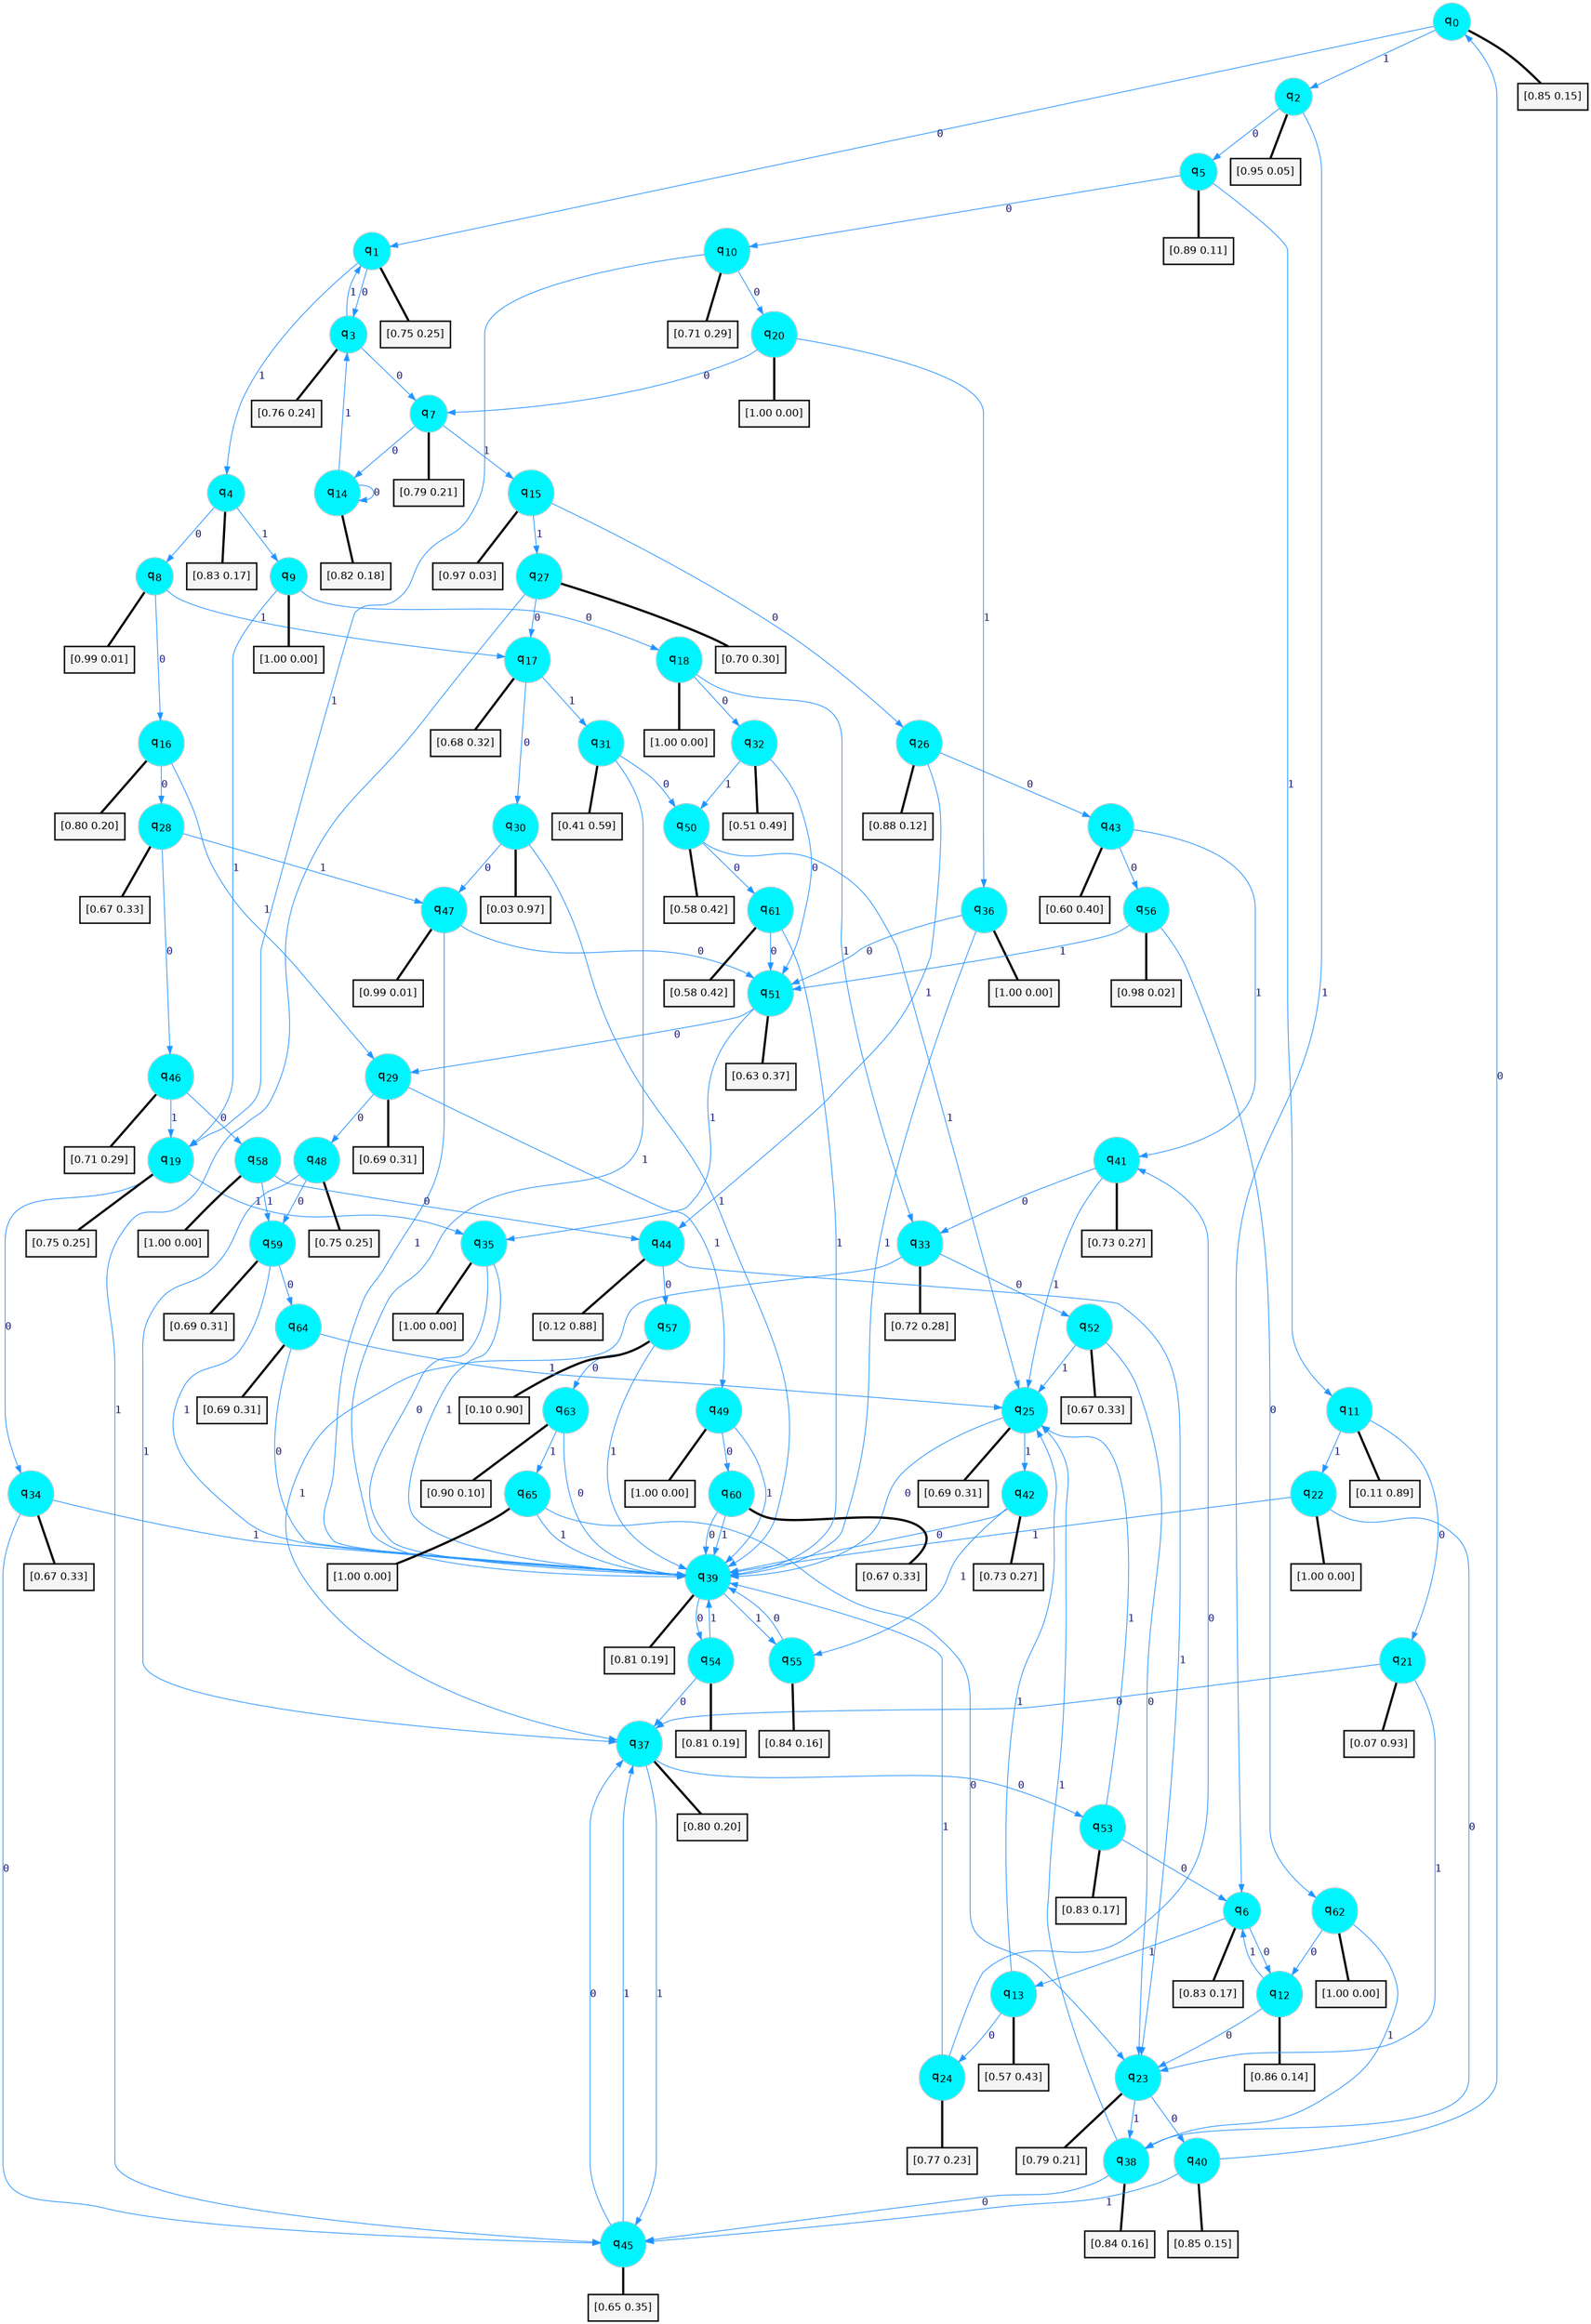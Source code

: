 digraph G {
graph [
bgcolor=transparent, dpi=300, rankdir=TD, size="40,25"];
node [
color=gray, fillcolor=turquoise1, fontcolor=black, fontname=Helvetica, fontsize=16, fontweight=bold, shape=circle, style=filled];
edge [
arrowsize=1, color=dodgerblue1, fontcolor=midnightblue, fontname=courier, fontweight=bold, penwidth=1, style=solid, weight=20];
0[label=<q<SUB>0</SUB>>];
1[label=<q<SUB>1</SUB>>];
2[label=<q<SUB>2</SUB>>];
3[label=<q<SUB>3</SUB>>];
4[label=<q<SUB>4</SUB>>];
5[label=<q<SUB>5</SUB>>];
6[label=<q<SUB>6</SUB>>];
7[label=<q<SUB>7</SUB>>];
8[label=<q<SUB>8</SUB>>];
9[label=<q<SUB>9</SUB>>];
10[label=<q<SUB>10</SUB>>];
11[label=<q<SUB>11</SUB>>];
12[label=<q<SUB>12</SUB>>];
13[label=<q<SUB>13</SUB>>];
14[label=<q<SUB>14</SUB>>];
15[label=<q<SUB>15</SUB>>];
16[label=<q<SUB>16</SUB>>];
17[label=<q<SUB>17</SUB>>];
18[label=<q<SUB>18</SUB>>];
19[label=<q<SUB>19</SUB>>];
20[label=<q<SUB>20</SUB>>];
21[label=<q<SUB>21</SUB>>];
22[label=<q<SUB>22</SUB>>];
23[label=<q<SUB>23</SUB>>];
24[label=<q<SUB>24</SUB>>];
25[label=<q<SUB>25</SUB>>];
26[label=<q<SUB>26</SUB>>];
27[label=<q<SUB>27</SUB>>];
28[label=<q<SUB>28</SUB>>];
29[label=<q<SUB>29</SUB>>];
30[label=<q<SUB>30</SUB>>];
31[label=<q<SUB>31</SUB>>];
32[label=<q<SUB>32</SUB>>];
33[label=<q<SUB>33</SUB>>];
34[label=<q<SUB>34</SUB>>];
35[label=<q<SUB>35</SUB>>];
36[label=<q<SUB>36</SUB>>];
37[label=<q<SUB>37</SUB>>];
38[label=<q<SUB>38</SUB>>];
39[label=<q<SUB>39</SUB>>];
40[label=<q<SUB>40</SUB>>];
41[label=<q<SUB>41</SUB>>];
42[label=<q<SUB>42</SUB>>];
43[label=<q<SUB>43</SUB>>];
44[label=<q<SUB>44</SUB>>];
45[label=<q<SUB>45</SUB>>];
46[label=<q<SUB>46</SUB>>];
47[label=<q<SUB>47</SUB>>];
48[label=<q<SUB>48</SUB>>];
49[label=<q<SUB>49</SUB>>];
50[label=<q<SUB>50</SUB>>];
51[label=<q<SUB>51</SUB>>];
52[label=<q<SUB>52</SUB>>];
53[label=<q<SUB>53</SUB>>];
54[label=<q<SUB>54</SUB>>];
55[label=<q<SUB>55</SUB>>];
56[label=<q<SUB>56</SUB>>];
57[label=<q<SUB>57</SUB>>];
58[label=<q<SUB>58</SUB>>];
59[label=<q<SUB>59</SUB>>];
60[label=<q<SUB>60</SUB>>];
61[label=<q<SUB>61</SUB>>];
62[label=<q<SUB>62</SUB>>];
63[label=<q<SUB>63</SUB>>];
64[label=<q<SUB>64</SUB>>];
65[label=<q<SUB>65</SUB>>];
66[label="[0.85 0.15]", shape=box,fontcolor=black, fontname=Helvetica, fontsize=14, penwidth=2, fillcolor=whitesmoke,color=black];
67[label="[0.75 0.25]", shape=box,fontcolor=black, fontname=Helvetica, fontsize=14, penwidth=2, fillcolor=whitesmoke,color=black];
68[label="[0.95 0.05]", shape=box,fontcolor=black, fontname=Helvetica, fontsize=14, penwidth=2, fillcolor=whitesmoke,color=black];
69[label="[0.76 0.24]", shape=box,fontcolor=black, fontname=Helvetica, fontsize=14, penwidth=2, fillcolor=whitesmoke,color=black];
70[label="[0.83 0.17]", shape=box,fontcolor=black, fontname=Helvetica, fontsize=14, penwidth=2, fillcolor=whitesmoke,color=black];
71[label="[0.89 0.11]", shape=box,fontcolor=black, fontname=Helvetica, fontsize=14, penwidth=2, fillcolor=whitesmoke,color=black];
72[label="[0.83 0.17]", shape=box,fontcolor=black, fontname=Helvetica, fontsize=14, penwidth=2, fillcolor=whitesmoke,color=black];
73[label="[0.79 0.21]", shape=box,fontcolor=black, fontname=Helvetica, fontsize=14, penwidth=2, fillcolor=whitesmoke,color=black];
74[label="[0.99 0.01]", shape=box,fontcolor=black, fontname=Helvetica, fontsize=14, penwidth=2, fillcolor=whitesmoke,color=black];
75[label="[1.00 0.00]", shape=box,fontcolor=black, fontname=Helvetica, fontsize=14, penwidth=2, fillcolor=whitesmoke,color=black];
76[label="[0.71 0.29]", shape=box,fontcolor=black, fontname=Helvetica, fontsize=14, penwidth=2, fillcolor=whitesmoke,color=black];
77[label="[0.11 0.89]", shape=box,fontcolor=black, fontname=Helvetica, fontsize=14, penwidth=2, fillcolor=whitesmoke,color=black];
78[label="[0.86 0.14]", shape=box,fontcolor=black, fontname=Helvetica, fontsize=14, penwidth=2, fillcolor=whitesmoke,color=black];
79[label="[0.57 0.43]", shape=box,fontcolor=black, fontname=Helvetica, fontsize=14, penwidth=2, fillcolor=whitesmoke,color=black];
80[label="[0.82 0.18]", shape=box,fontcolor=black, fontname=Helvetica, fontsize=14, penwidth=2, fillcolor=whitesmoke,color=black];
81[label="[0.97 0.03]", shape=box,fontcolor=black, fontname=Helvetica, fontsize=14, penwidth=2, fillcolor=whitesmoke,color=black];
82[label="[0.80 0.20]", shape=box,fontcolor=black, fontname=Helvetica, fontsize=14, penwidth=2, fillcolor=whitesmoke,color=black];
83[label="[0.68 0.32]", shape=box,fontcolor=black, fontname=Helvetica, fontsize=14, penwidth=2, fillcolor=whitesmoke,color=black];
84[label="[1.00 0.00]", shape=box,fontcolor=black, fontname=Helvetica, fontsize=14, penwidth=2, fillcolor=whitesmoke,color=black];
85[label="[0.75 0.25]", shape=box,fontcolor=black, fontname=Helvetica, fontsize=14, penwidth=2, fillcolor=whitesmoke,color=black];
86[label="[1.00 0.00]", shape=box,fontcolor=black, fontname=Helvetica, fontsize=14, penwidth=2, fillcolor=whitesmoke,color=black];
87[label="[0.07 0.93]", shape=box,fontcolor=black, fontname=Helvetica, fontsize=14, penwidth=2, fillcolor=whitesmoke,color=black];
88[label="[1.00 0.00]", shape=box,fontcolor=black, fontname=Helvetica, fontsize=14, penwidth=2, fillcolor=whitesmoke,color=black];
89[label="[0.79 0.21]", shape=box,fontcolor=black, fontname=Helvetica, fontsize=14, penwidth=2, fillcolor=whitesmoke,color=black];
90[label="[0.77 0.23]", shape=box,fontcolor=black, fontname=Helvetica, fontsize=14, penwidth=2, fillcolor=whitesmoke,color=black];
91[label="[0.69 0.31]", shape=box,fontcolor=black, fontname=Helvetica, fontsize=14, penwidth=2, fillcolor=whitesmoke,color=black];
92[label="[0.88 0.12]", shape=box,fontcolor=black, fontname=Helvetica, fontsize=14, penwidth=2, fillcolor=whitesmoke,color=black];
93[label="[0.70 0.30]", shape=box,fontcolor=black, fontname=Helvetica, fontsize=14, penwidth=2, fillcolor=whitesmoke,color=black];
94[label="[0.67 0.33]", shape=box,fontcolor=black, fontname=Helvetica, fontsize=14, penwidth=2, fillcolor=whitesmoke,color=black];
95[label="[0.69 0.31]", shape=box,fontcolor=black, fontname=Helvetica, fontsize=14, penwidth=2, fillcolor=whitesmoke,color=black];
96[label="[0.03 0.97]", shape=box,fontcolor=black, fontname=Helvetica, fontsize=14, penwidth=2, fillcolor=whitesmoke,color=black];
97[label="[0.41 0.59]", shape=box,fontcolor=black, fontname=Helvetica, fontsize=14, penwidth=2, fillcolor=whitesmoke,color=black];
98[label="[0.51 0.49]", shape=box,fontcolor=black, fontname=Helvetica, fontsize=14, penwidth=2, fillcolor=whitesmoke,color=black];
99[label="[0.72 0.28]", shape=box,fontcolor=black, fontname=Helvetica, fontsize=14, penwidth=2, fillcolor=whitesmoke,color=black];
100[label="[0.67 0.33]", shape=box,fontcolor=black, fontname=Helvetica, fontsize=14, penwidth=2, fillcolor=whitesmoke,color=black];
101[label="[1.00 0.00]", shape=box,fontcolor=black, fontname=Helvetica, fontsize=14, penwidth=2, fillcolor=whitesmoke,color=black];
102[label="[1.00 0.00]", shape=box,fontcolor=black, fontname=Helvetica, fontsize=14, penwidth=2, fillcolor=whitesmoke,color=black];
103[label="[0.80 0.20]", shape=box,fontcolor=black, fontname=Helvetica, fontsize=14, penwidth=2, fillcolor=whitesmoke,color=black];
104[label="[0.84 0.16]", shape=box,fontcolor=black, fontname=Helvetica, fontsize=14, penwidth=2, fillcolor=whitesmoke,color=black];
105[label="[0.81 0.19]", shape=box,fontcolor=black, fontname=Helvetica, fontsize=14, penwidth=2, fillcolor=whitesmoke,color=black];
106[label="[0.85 0.15]", shape=box,fontcolor=black, fontname=Helvetica, fontsize=14, penwidth=2, fillcolor=whitesmoke,color=black];
107[label="[0.73 0.27]", shape=box,fontcolor=black, fontname=Helvetica, fontsize=14, penwidth=2, fillcolor=whitesmoke,color=black];
108[label="[0.73 0.27]", shape=box,fontcolor=black, fontname=Helvetica, fontsize=14, penwidth=2, fillcolor=whitesmoke,color=black];
109[label="[0.60 0.40]", shape=box,fontcolor=black, fontname=Helvetica, fontsize=14, penwidth=2, fillcolor=whitesmoke,color=black];
110[label="[0.12 0.88]", shape=box,fontcolor=black, fontname=Helvetica, fontsize=14, penwidth=2, fillcolor=whitesmoke,color=black];
111[label="[0.65 0.35]", shape=box,fontcolor=black, fontname=Helvetica, fontsize=14, penwidth=2, fillcolor=whitesmoke,color=black];
112[label="[0.71 0.29]", shape=box,fontcolor=black, fontname=Helvetica, fontsize=14, penwidth=2, fillcolor=whitesmoke,color=black];
113[label="[0.99 0.01]", shape=box,fontcolor=black, fontname=Helvetica, fontsize=14, penwidth=2, fillcolor=whitesmoke,color=black];
114[label="[0.75 0.25]", shape=box,fontcolor=black, fontname=Helvetica, fontsize=14, penwidth=2, fillcolor=whitesmoke,color=black];
115[label="[1.00 0.00]", shape=box,fontcolor=black, fontname=Helvetica, fontsize=14, penwidth=2, fillcolor=whitesmoke,color=black];
116[label="[0.58 0.42]", shape=box,fontcolor=black, fontname=Helvetica, fontsize=14, penwidth=2, fillcolor=whitesmoke,color=black];
117[label="[0.63 0.37]", shape=box,fontcolor=black, fontname=Helvetica, fontsize=14, penwidth=2, fillcolor=whitesmoke,color=black];
118[label="[0.67 0.33]", shape=box,fontcolor=black, fontname=Helvetica, fontsize=14, penwidth=2, fillcolor=whitesmoke,color=black];
119[label="[0.83 0.17]", shape=box,fontcolor=black, fontname=Helvetica, fontsize=14, penwidth=2, fillcolor=whitesmoke,color=black];
120[label="[0.81 0.19]", shape=box,fontcolor=black, fontname=Helvetica, fontsize=14, penwidth=2, fillcolor=whitesmoke,color=black];
121[label="[0.84 0.16]", shape=box,fontcolor=black, fontname=Helvetica, fontsize=14, penwidth=2, fillcolor=whitesmoke,color=black];
122[label="[0.98 0.02]", shape=box,fontcolor=black, fontname=Helvetica, fontsize=14, penwidth=2, fillcolor=whitesmoke,color=black];
123[label="[0.10 0.90]", shape=box,fontcolor=black, fontname=Helvetica, fontsize=14, penwidth=2, fillcolor=whitesmoke,color=black];
124[label="[1.00 0.00]", shape=box,fontcolor=black, fontname=Helvetica, fontsize=14, penwidth=2, fillcolor=whitesmoke,color=black];
125[label="[0.69 0.31]", shape=box,fontcolor=black, fontname=Helvetica, fontsize=14, penwidth=2, fillcolor=whitesmoke,color=black];
126[label="[0.67 0.33]", shape=box,fontcolor=black, fontname=Helvetica, fontsize=14, penwidth=2, fillcolor=whitesmoke,color=black];
127[label="[0.58 0.42]", shape=box,fontcolor=black, fontname=Helvetica, fontsize=14, penwidth=2, fillcolor=whitesmoke,color=black];
128[label="[1.00 0.00]", shape=box,fontcolor=black, fontname=Helvetica, fontsize=14, penwidth=2, fillcolor=whitesmoke,color=black];
129[label="[0.90 0.10]", shape=box,fontcolor=black, fontname=Helvetica, fontsize=14, penwidth=2, fillcolor=whitesmoke,color=black];
130[label="[0.69 0.31]", shape=box,fontcolor=black, fontname=Helvetica, fontsize=14, penwidth=2, fillcolor=whitesmoke,color=black];
131[label="[1.00 0.00]", shape=box,fontcolor=black, fontname=Helvetica, fontsize=14, penwidth=2, fillcolor=whitesmoke,color=black];
0->1 [label=0];
0->2 [label=1];
0->66 [arrowhead=none, penwidth=3,color=black];
1->3 [label=0];
1->4 [label=1];
1->67 [arrowhead=none, penwidth=3,color=black];
2->5 [label=0];
2->6 [label=1];
2->68 [arrowhead=none, penwidth=3,color=black];
3->7 [label=0];
3->1 [label=1];
3->69 [arrowhead=none, penwidth=3,color=black];
4->8 [label=0];
4->9 [label=1];
4->70 [arrowhead=none, penwidth=3,color=black];
5->10 [label=0];
5->11 [label=1];
5->71 [arrowhead=none, penwidth=3,color=black];
6->12 [label=0];
6->13 [label=1];
6->72 [arrowhead=none, penwidth=3,color=black];
7->14 [label=0];
7->15 [label=1];
7->73 [arrowhead=none, penwidth=3,color=black];
8->16 [label=0];
8->17 [label=1];
8->74 [arrowhead=none, penwidth=3,color=black];
9->18 [label=0];
9->19 [label=1];
9->75 [arrowhead=none, penwidth=3,color=black];
10->20 [label=0];
10->19 [label=1];
10->76 [arrowhead=none, penwidth=3,color=black];
11->21 [label=0];
11->22 [label=1];
11->77 [arrowhead=none, penwidth=3,color=black];
12->23 [label=0];
12->6 [label=1];
12->78 [arrowhead=none, penwidth=3,color=black];
13->24 [label=0];
13->25 [label=1];
13->79 [arrowhead=none, penwidth=3,color=black];
14->14 [label=0];
14->3 [label=1];
14->80 [arrowhead=none, penwidth=3,color=black];
15->26 [label=0];
15->27 [label=1];
15->81 [arrowhead=none, penwidth=3,color=black];
16->28 [label=0];
16->29 [label=1];
16->82 [arrowhead=none, penwidth=3,color=black];
17->30 [label=0];
17->31 [label=1];
17->83 [arrowhead=none, penwidth=3,color=black];
18->32 [label=0];
18->33 [label=1];
18->84 [arrowhead=none, penwidth=3,color=black];
19->34 [label=0];
19->35 [label=1];
19->85 [arrowhead=none, penwidth=3,color=black];
20->7 [label=0];
20->36 [label=1];
20->86 [arrowhead=none, penwidth=3,color=black];
21->37 [label=0];
21->23 [label=1];
21->87 [arrowhead=none, penwidth=3,color=black];
22->38 [label=0];
22->39 [label=1];
22->88 [arrowhead=none, penwidth=3,color=black];
23->40 [label=0];
23->38 [label=1];
23->89 [arrowhead=none, penwidth=3,color=black];
24->41 [label=0];
24->39 [label=1];
24->90 [arrowhead=none, penwidth=3,color=black];
25->39 [label=0];
25->42 [label=1];
25->91 [arrowhead=none, penwidth=3,color=black];
26->43 [label=0];
26->44 [label=1];
26->92 [arrowhead=none, penwidth=3,color=black];
27->17 [label=0];
27->45 [label=1];
27->93 [arrowhead=none, penwidth=3,color=black];
28->46 [label=0];
28->47 [label=1];
28->94 [arrowhead=none, penwidth=3,color=black];
29->48 [label=0];
29->49 [label=1];
29->95 [arrowhead=none, penwidth=3,color=black];
30->47 [label=0];
30->39 [label=1];
30->96 [arrowhead=none, penwidth=3,color=black];
31->50 [label=0];
31->39 [label=1];
31->97 [arrowhead=none, penwidth=3,color=black];
32->51 [label=0];
32->50 [label=1];
32->98 [arrowhead=none, penwidth=3,color=black];
33->52 [label=0];
33->37 [label=1];
33->99 [arrowhead=none, penwidth=3,color=black];
34->45 [label=0];
34->39 [label=1];
34->100 [arrowhead=none, penwidth=3,color=black];
35->39 [label=0];
35->39 [label=1];
35->101 [arrowhead=none, penwidth=3,color=black];
36->51 [label=0];
36->39 [label=1];
36->102 [arrowhead=none, penwidth=3,color=black];
37->53 [label=0];
37->45 [label=1];
37->103 [arrowhead=none, penwidth=3,color=black];
38->45 [label=0];
38->25 [label=1];
38->104 [arrowhead=none, penwidth=3,color=black];
39->54 [label=0];
39->55 [label=1];
39->105 [arrowhead=none, penwidth=3,color=black];
40->0 [label=0];
40->45 [label=1];
40->106 [arrowhead=none, penwidth=3,color=black];
41->33 [label=0];
41->25 [label=1];
41->107 [arrowhead=none, penwidth=3,color=black];
42->39 [label=0];
42->55 [label=1];
42->108 [arrowhead=none, penwidth=3,color=black];
43->56 [label=0];
43->41 [label=1];
43->109 [arrowhead=none, penwidth=3,color=black];
44->57 [label=0];
44->23 [label=1];
44->110 [arrowhead=none, penwidth=3,color=black];
45->37 [label=0];
45->37 [label=1];
45->111 [arrowhead=none, penwidth=3,color=black];
46->58 [label=0];
46->19 [label=1];
46->112 [arrowhead=none, penwidth=3,color=black];
47->51 [label=0];
47->39 [label=1];
47->113 [arrowhead=none, penwidth=3,color=black];
48->59 [label=0];
48->37 [label=1];
48->114 [arrowhead=none, penwidth=3,color=black];
49->60 [label=0];
49->39 [label=1];
49->115 [arrowhead=none, penwidth=3,color=black];
50->61 [label=0];
50->25 [label=1];
50->116 [arrowhead=none, penwidth=3,color=black];
51->29 [label=0];
51->35 [label=1];
51->117 [arrowhead=none, penwidth=3,color=black];
52->23 [label=0];
52->25 [label=1];
52->118 [arrowhead=none, penwidth=3,color=black];
53->6 [label=0];
53->25 [label=1];
53->119 [arrowhead=none, penwidth=3,color=black];
54->37 [label=0];
54->39 [label=1];
54->120 [arrowhead=none, penwidth=3,color=black];
55->39 [label=0];
55->121 [arrowhead=none, penwidth=3,color=black];
56->62 [label=0];
56->51 [label=1];
56->122 [arrowhead=none, penwidth=3,color=black];
57->63 [label=0];
57->39 [label=1];
57->123 [arrowhead=none, penwidth=3,color=black];
58->44 [label=0];
58->59 [label=1];
58->124 [arrowhead=none, penwidth=3,color=black];
59->64 [label=0];
59->39 [label=1];
59->125 [arrowhead=none, penwidth=3,color=black];
60->39 [label=0];
60->39 [label=1];
60->126 [arrowhead=none, penwidth=3,color=black];
61->51 [label=0];
61->39 [label=1];
61->127 [arrowhead=none, penwidth=3,color=black];
62->12 [label=0];
62->38 [label=1];
62->128 [arrowhead=none, penwidth=3,color=black];
63->39 [label=0];
63->65 [label=1];
63->129 [arrowhead=none, penwidth=3,color=black];
64->39 [label=0];
64->25 [label=1];
64->130 [arrowhead=none, penwidth=3,color=black];
65->23 [label=0];
65->39 [label=1];
65->131 [arrowhead=none, penwidth=3,color=black];
}
